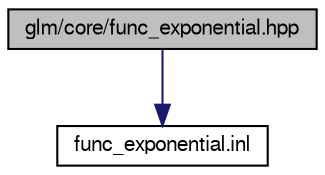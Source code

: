 digraph "glm/core/func_exponential.hpp"
{
  edge [fontname="FreeSans",fontsize="10",labelfontname="FreeSans",labelfontsize="10"];
  node [fontname="FreeSans",fontsize="10",shape=record];
  Node1 [label="glm/core/func_exponential.hpp",height=0.2,width=0.4,color="black", fillcolor="grey75", style="filled" fontcolor="black"];
  Node1 -> Node2 [color="midnightblue",fontsize="10",style="solid",fontname="FreeSans"];
  Node2 [label="func_exponential.inl",height=0.2,width=0.4,color="black", fillcolor="white", style="filled",URL="$d2/dae/func__exponential_8inl.html"];
}
